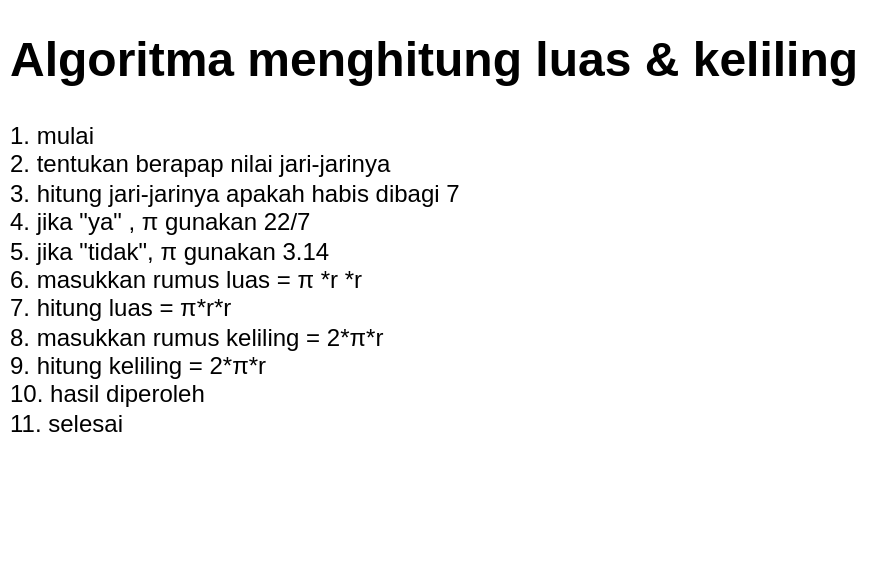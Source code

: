 <mxfile version="22.0.6" type="device" pages="4">
  <diagram name="week1-tugas3" id="I2Jp_I9GkwE_dufN5DpQ">
    <mxGraphModel dx="1026" dy="592" grid="1" gridSize="10" guides="1" tooltips="1" connect="1" arrows="1" fold="1" page="1" pageScale="1" pageWidth="850" pageHeight="1100" math="0" shadow="0">
      <root>
        <mxCell id="0" />
        <mxCell id="1" parent="0" />
        <mxCell id="ovLBWK_UYbhCwVlvZcoD-4" value="&lt;h1&gt;Algoritma menghitung luas &amp;amp; keliling&lt;/h1&gt;&lt;p&gt;1. mulai&lt;br&gt;2. tentukan berapap nilai jari-jarinya&lt;br&gt;3. hitung jari-jarinya apakah habis dibagi 7&lt;br&gt;4. jika &quot;ya&quot; , π gunakan 22/7&lt;br&gt;5. jika &quot;tidak&quot;, π gunakan 3.14&lt;br&gt;6. masukkan rumus luas = π&amp;nbsp;*r *r&lt;br&gt;7. hitung luas =&amp;nbsp;π*r*r&lt;br&gt;8. masukkan rumus keliling = 2*π*r&lt;br&gt;9. hitung keliling = 2*π*r&lt;br style=&quot;border-color: var(--border-color);&quot;&gt;10. hasil diperoleh&lt;br&gt;11. selesai&lt;/p&gt;" style="text;html=1;strokeColor=none;fillColor=none;spacing=5;spacingTop=-20;whiteSpace=wrap;overflow=hidden;rounded=0;align=left;" parent="1" vertex="1">
          <mxGeometry x="10" y="40" width="440" height="270" as="geometry" />
        </mxCell>
      </root>
    </mxGraphModel>
  </diagram>
  <diagram id="crfZBEmvEqeq4OCFaLNS" name="week1-tugas4">
    <mxGraphModel dx="1026" dy="592" grid="1" gridSize="10" guides="1" tooltips="1" connect="1" arrows="1" fold="1" page="1" pageScale="1" pageWidth="850" pageHeight="1100" math="0" shadow="0">
      <root>
        <mxCell id="0" />
        <mxCell id="1" parent="0" />
        <mxCell id="LpyuzkwCJ_j6rOxvouOG-1" value="&lt;h1&gt;Algoritma nilai terbesar&lt;/h1&gt;&lt;p&gt;1. mulai&lt;br&gt;2. input nilai A&lt;br&gt;3. input nilai B&lt;br&gt;4. cek apakah nilai A lebih besar dari B&lt;br&gt;5. jika &quot;ya&quot;, A nilai terbesa&lt;br&gt;6. jika &quot;tidak&quot;, B nilai terbesar&lt;br&gt;7. output&lt;br&gt;&lt;span style=&quot;background-color: initial;&quot;&gt;8. selesai&lt;/span&gt;&lt;/p&gt;" style="text;html=1;strokeColor=none;fillColor=none;spacing=5;spacingTop=-20;whiteSpace=wrap;overflow=hidden;rounded=0;align=left;" vertex="1" parent="1">
          <mxGeometry x="10" y="40" width="440" height="270" as="geometry" />
        </mxCell>
        <mxCell id="Vg5thXAGkSqZ0HJJVEAq-1" value="&lt;h1&gt;Algoritma bilangan ganjil, genap&lt;/h1&gt;&lt;p&gt;1. mulai&lt;br&gt;2. input nilai A&lt;br&gt;3. cek apakah nilai A mod 2 adalah 0&lt;br&gt;4. jika &quot;ya&quot; maka Genap&lt;br&gt;5. jika &quot;tidak&quot; maka Ganjil&lt;br&gt;6. output&lt;br&gt;&lt;span style=&quot;background-color: initial;&quot;&gt;7. selesai&lt;/span&gt;&lt;/p&gt;" style="text;html=1;strokeColor=none;fillColor=none;spacing=5;spacingTop=-20;whiteSpace=wrap;overflow=hidden;rounded=0;align=left;" vertex="1" parent="1">
          <mxGeometry x="10" y="260" width="440" height="270" as="geometry" />
        </mxCell>
      </root>
    </mxGraphModel>
  </diagram>
  <diagram id="qS8Llo1jMWee3qqswW7-" name="week1-tugas5">
    <mxGraphModel dx="1865" dy="1076" grid="1" gridSize="10" guides="1" tooltips="1" connect="1" arrows="1" fold="1" page="1" pageScale="1" pageWidth="850" pageHeight="1100" math="0" shadow="0">
      <root>
        <mxCell id="0" />
        <mxCell id="1" parent="0" />
        <mxCell id="pU9rmLKFPEReO-L5HPK--1" value="&lt;h1&gt;&lt;span style=&quot;background-color: initial;&quot;&gt;Flowchart Menghitung luas keliling lingkaran&lt;/span&gt;&lt;/h1&gt;" style="text;html=1;strokeColor=none;fillColor=none;spacing=5;spacingTop=-20;whiteSpace=wrap;overflow=hidden;rounded=0;align=left;" vertex="1" parent="1">
          <mxGeometry x="10" y="30" width="440" height="70" as="geometry" />
        </mxCell>
        <mxCell id="X_49hKTEvYCafpOCTrvQ-2" style="edgeStyle=orthogonalEdgeStyle;rounded=0;orthogonalLoop=1;jettySize=auto;html=1;entryX=0;entryY=0.5;entryDx=0;entryDy=0;" edge="1" parent="1" source="cNGiHUYoPYiL1YvAZOG0-1" target="cNGiHUYoPYiL1YvAZOG0-2">
          <mxGeometry relative="1" as="geometry" />
        </mxCell>
        <mxCell id="cNGiHUYoPYiL1YvAZOG0-1" value="Start" style="ellipse;whiteSpace=wrap;html=1;" vertex="1" parent="1">
          <mxGeometry x="40" y="160" width="120" height="80" as="geometry" />
        </mxCell>
        <mxCell id="X_49hKTEvYCafpOCTrvQ-4" style="edgeStyle=orthogonalEdgeStyle;rounded=0;orthogonalLoop=1;jettySize=auto;html=1;entryX=0;entryY=0.5;entryDx=0;entryDy=0;" edge="1" parent="1" source="cNGiHUYoPYiL1YvAZOG0-2" target="xH74okcTc4ahHGkiLP3Y-1">
          <mxGeometry relative="1" as="geometry" />
        </mxCell>
        <mxCell id="cNGiHUYoPYiL1YvAZOG0-2" value="Input r" style="shape=parallelogram;perimeter=parallelogramPerimeter;whiteSpace=wrap;html=1;fixedSize=1;" vertex="1" parent="1">
          <mxGeometry x="190" y="170" width="120" height="60" as="geometry" />
        </mxCell>
        <mxCell id="X_49hKTEvYCafpOCTrvQ-5" style="edgeStyle=orthogonalEdgeStyle;rounded=0;orthogonalLoop=1;jettySize=auto;html=1;" edge="1" parent="1" source="xH74okcTc4ahHGkiLP3Y-1" target="cNGiHUYoPYiL1YvAZOG0-2">
          <mxGeometry relative="1" as="geometry">
            <mxPoint x="240" y="270" as="targetPoint" />
            <Array as="points">
              <mxPoint x="405" y="270" />
              <mxPoint x="250" y="270" />
            </Array>
          </mxGeometry>
        </mxCell>
        <mxCell id="X_49hKTEvYCafpOCTrvQ-6" style="edgeStyle=orthogonalEdgeStyle;rounded=0;orthogonalLoop=1;jettySize=auto;html=1;entryX=0;entryY=0.5;entryDx=0;entryDy=0;" edge="1" parent="1" source="xH74okcTc4ahHGkiLP3Y-1" target="X_49hKTEvYCafpOCTrvQ-1">
          <mxGeometry relative="1" as="geometry" />
        </mxCell>
        <mxCell id="xH74okcTc4ahHGkiLP3Y-1" value="jika r adalah &lt;br&gt;angka ?" style="rhombus;whiteSpace=wrap;html=1;" vertex="1" parent="1">
          <mxGeometry x="350" y="150" width="110" height="100" as="geometry" />
        </mxCell>
        <mxCell id="xH74okcTc4ahHGkiLP3Y-6" value="False" style="text;html=1;align=center;verticalAlign=middle;resizable=0;points=[];autosize=1;strokeColor=none;fillColor=none;" vertex="1" parent="1">
          <mxGeometry x="300" y="240" width="50" height="30" as="geometry" />
        </mxCell>
        <mxCell id="cuD5Fusg0GQWyay1oO8U-2" style="edgeStyle=orthogonalEdgeStyle;rounded=0;orthogonalLoop=1;jettySize=auto;html=1;entryX=0;entryY=0.5;entryDx=0;entryDy=0;" edge="1" parent="1" source="xH74okcTc4ahHGkiLP3Y-7" target="cuD5Fusg0GQWyay1oO8U-1">
          <mxGeometry relative="1" as="geometry" />
        </mxCell>
        <mxCell id="xH74okcTc4ahHGkiLP3Y-7" value="π = 22/7" style="rounded=0;whiteSpace=wrap;html=1;" vertex="1" parent="1">
          <mxGeometry x="700" y="170" width="120" height="60" as="geometry" />
        </mxCell>
        <mxCell id="qZhBmp2v0UFMCcOQjx7O-3" style="edgeStyle=orthogonalEdgeStyle;rounded=0;orthogonalLoop=1;jettySize=auto;html=1;entryX=0.5;entryY=0;entryDx=0;entryDy=0;" edge="1" parent="1" source="X_49hKTEvYCafpOCTrvQ-1" target="qZhBmp2v0UFMCcOQjx7O-2">
          <mxGeometry relative="1" as="geometry" />
        </mxCell>
        <mxCell id="qZhBmp2v0UFMCcOQjx7O-4" style="edgeStyle=orthogonalEdgeStyle;rounded=0;orthogonalLoop=1;jettySize=auto;html=1;entryX=0;entryY=0.5;entryDx=0;entryDy=0;" edge="1" parent="1" source="X_49hKTEvYCafpOCTrvQ-1" target="xH74okcTc4ahHGkiLP3Y-7">
          <mxGeometry relative="1" as="geometry" />
        </mxCell>
        <mxCell id="X_49hKTEvYCafpOCTrvQ-1" value="apakah r habis &lt;br&gt;di bagi 7 ?" style="rhombus;whiteSpace=wrap;html=1;" vertex="1" parent="1">
          <mxGeometry x="520" y="150" width="110" height="100" as="geometry" />
        </mxCell>
        <mxCell id="X_49hKTEvYCafpOCTrvQ-8" value="True" style="text;html=1;align=center;verticalAlign=middle;resizable=0;points=[];autosize=1;strokeColor=none;fillColor=none;" vertex="1" parent="1">
          <mxGeometry x="460" y="170" width="50" height="30" as="geometry" />
        </mxCell>
        <mxCell id="cuD5Fusg0GQWyay1oO8U-3" style="edgeStyle=orthogonalEdgeStyle;rounded=0;orthogonalLoop=1;jettySize=auto;html=1;entryX=0.5;entryY=1;entryDx=0;entryDy=0;" edge="1" parent="1" source="qZhBmp2v0UFMCcOQjx7O-2" target="cuD5Fusg0GQWyay1oO8U-1">
          <mxGeometry relative="1" as="geometry" />
        </mxCell>
        <mxCell id="qZhBmp2v0UFMCcOQjx7O-2" value="π = 3.14" style="rounded=0;whiteSpace=wrap;html=1;" vertex="1" parent="1">
          <mxGeometry x="515" y="310" width="120" height="60" as="geometry" />
        </mxCell>
        <mxCell id="qZhBmp2v0UFMCcOQjx7O-5" value="True" style="text;html=1;align=center;verticalAlign=middle;resizable=0;points=[];autosize=1;strokeColor=none;fillColor=none;" vertex="1" parent="1">
          <mxGeometry x="635" y="170" width="50" height="30" as="geometry" />
        </mxCell>
        <mxCell id="qZhBmp2v0UFMCcOQjx7O-6" value="False" style="text;html=1;align=center;verticalAlign=middle;resizable=0;points=[];autosize=1;strokeColor=none;fillColor=none;" vertex="1" parent="1">
          <mxGeometry x="530" y="260" width="50" height="30" as="geometry" />
        </mxCell>
        <mxCell id="plD56gvkx0ELsDmK5FUR-2" style="edgeStyle=orthogonalEdgeStyle;rounded=0;orthogonalLoop=1;jettySize=auto;html=1;entryX=0;entryY=0.5;entryDx=0;entryDy=0;" edge="1" parent="1" source="cuD5Fusg0GQWyay1oO8U-1" target="plD56gvkx0ELsDmK5FUR-1">
          <mxGeometry relative="1" as="geometry" />
        </mxCell>
        <mxCell id="cuD5Fusg0GQWyay1oO8U-1" value="L = π * r * r" style="rounded=0;whiteSpace=wrap;html=1;" vertex="1" parent="1">
          <mxGeometry x="860" y="170" width="120" height="60" as="geometry" />
        </mxCell>
        <mxCell id="-Gl3247wAfv9zZ2IjYrN-3" style="edgeStyle=orthogonalEdgeStyle;rounded=0;orthogonalLoop=1;jettySize=auto;html=1;" edge="1" parent="1" source="plD56gvkx0ELsDmK5FUR-1">
          <mxGeometry relative="1" as="geometry">
            <mxPoint x="1190" y="200" as="targetPoint" />
          </mxGeometry>
        </mxCell>
        <mxCell id="plD56gvkx0ELsDmK5FUR-1" value="K = 2 * π * r&amp;nbsp;" style="rounded=0;whiteSpace=wrap;html=1;" vertex="1" parent="1">
          <mxGeometry x="1020" y="170" width="120" height="60" as="geometry" />
        </mxCell>
        <mxCell id="-Gl3247wAfv9zZ2IjYrN-5" style="edgeStyle=orthogonalEdgeStyle;rounded=0;orthogonalLoop=1;jettySize=auto;html=1;entryX=0;entryY=0.5;entryDx=0;entryDy=0;" edge="1" parent="1" source="-Gl3247wAfv9zZ2IjYrN-1" target="-Gl3247wAfv9zZ2IjYrN-4">
          <mxGeometry relative="1" as="geometry" />
        </mxCell>
        <mxCell id="-Gl3247wAfv9zZ2IjYrN-1" value="Output &lt;br&gt;luas &amp;amp; keliling" style="shape=parallelogram;perimeter=parallelogramPerimeter;whiteSpace=wrap;html=1;fixedSize=1;" vertex="1" parent="1">
          <mxGeometry x="1180" y="170" width="120" height="60" as="geometry" />
        </mxCell>
        <mxCell id="-Gl3247wAfv9zZ2IjYrN-4" value="Selesai" style="ellipse;whiteSpace=wrap;html=1;" vertex="1" parent="1">
          <mxGeometry x="1330" y="160" width="120" height="80" as="geometry" />
        </mxCell>
        <mxCell id="-Gl3247wAfv9zZ2IjYrN-6" value="&lt;h1&gt;&lt;span style=&quot;background-color: initial;&quot;&gt;Flowchart Menghitung luas permukaan dadu&lt;/span&gt;&lt;/h1&gt;" style="text;html=1;strokeColor=none;fillColor=none;spacing=5;spacingTop=-20;whiteSpace=wrap;overflow=hidden;rounded=0;align=left;" vertex="1" parent="1">
          <mxGeometry x="10" y="500" width="440" height="70" as="geometry" />
        </mxCell>
        <mxCell id="-Gl3247wAfv9zZ2IjYrN-10" style="edgeStyle=orthogonalEdgeStyle;rounded=0;orthogonalLoop=1;jettySize=auto;html=1;entryX=0;entryY=0.5;entryDx=0;entryDy=0;" edge="1" parent="1" source="-Gl3247wAfv9zZ2IjYrN-7" target="-Gl3247wAfv9zZ2IjYrN-8">
          <mxGeometry relative="1" as="geometry" />
        </mxCell>
        <mxCell id="-Gl3247wAfv9zZ2IjYrN-7" value="Start" style="ellipse;whiteSpace=wrap;html=1;" vertex="1" parent="1">
          <mxGeometry x="20" y="600" width="120" height="80" as="geometry" />
        </mxCell>
        <mxCell id="-Gl3247wAfv9zZ2IjYrN-11" style="edgeStyle=orthogonalEdgeStyle;rounded=0;orthogonalLoop=1;jettySize=auto;html=1;entryX=0;entryY=0.5;entryDx=0;entryDy=0;" edge="1" parent="1" source="-Gl3247wAfv9zZ2IjYrN-8" target="-Gl3247wAfv9zZ2IjYrN-9">
          <mxGeometry relative="1" as="geometry" />
        </mxCell>
        <mxCell id="-Gl3247wAfv9zZ2IjYrN-8" value="Input s" style="shape=parallelogram;perimeter=parallelogramPerimeter;whiteSpace=wrap;html=1;fixedSize=1;" vertex="1" parent="1">
          <mxGeometry x="180" y="610" width="120" height="60" as="geometry" />
        </mxCell>
        <mxCell id="-Gl3247wAfv9zZ2IjYrN-12" style="edgeStyle=orthogonalEdgeStyle;rounded=0;orthogonalLoop=1;jettySize=auto;html=1;entryX=0.5;entryY=1;entryDx=0;entryDy=0;" edge="1" parent="1" source="-Gl3247wAfv9zZ2IjYrN-9" target="-Gl3247wAfv9zZ2IjYrN-8">
          <mxGeometry relative="1" as="geometry">
            <mxPoint x="400" y="851.333" as="targetPoint" />
            <Array as="points">
              <mxPoint x="405" y="720" />
              <mxPoint x="240" y="720" />
            </Array>
          </mxGeometry>
        </mxCell>
        <mxCell id="-Gl3247wAfv9zZ2IjYrN-18" style="edgeStyle=orthogonalEdgeStyle;rounded=0;orthogonalLoop=1;jettySize=auto;html=1;entryX=0;entryY=0.5;entryDx=0;entryDy=0;" edge="1" parent="1" source="-Gl3247wAfv9zZ2IjYrN-9" target="-Gl3247wAfv9zZ2IjYrN-17">
          <mxGeometry relative="1" as="geometry" />
        </mxCell>
        <mxCell id="-Gl3247wAfv9zZ2IjYrN-9" value="jika s adalah &lt;br&gt;angka ?" style="rhombus;whiteSpace=wrap;html=1;" vertex="1" parent="1">
          <mxGeometry x="350" y="590" width="110" height="100" as="geometry" />
        </mxCell>
        <mxCell id="-Gl3247wAfv9zZ2IjYrN-13" value="False" style="text;html=1;align=center;verticalAlign=middle;resizable=0;points=[];autosize=1;strokeColor=none;fillColor=none;" vertex="1" parent="1">
          <mxGeometry x="290" y="690" width="50" height="30" as="geometry" />
        </mxCell>
        <mxCell id="-Gl3247wAfv9zZ2IjYrN-16" style="edgeStyle=orthogonalEdgeStyle;rounded=0;orthogonalLoop=1;jettySize=auto;html=1;entryX=0;entryY=0.5;entryDx=0;entryDy=0;" edge="1" parent="1" source="-Gl3247wAfv9zZ2IjYrN-14" target="-Gl3247wAfv9zZ2IjYrN-15">
          <mxGeometry relative="1" as="geometry" />
        </mxCell>
        <mxCell id="-Gl3247wAfv9zZ2IjYrN-14" value="Output &lt;br&gt;luas" style="shape=parallelogram;perimeter=parallelogramPerimeter;whiteSpace=wrap;html=1;fixedSize=1;" vertex="1" parent="1">
          <mxGeometry x="700" y="610" width="120" height="60" as="geometry" />
        </mxCell>
        <mxCell id="-Gl3247wAfv9zZ2IjYrN-15" value="Selesai" style="ellipse;whiteSpace=wrap;html=1;" vertex="1" parent="1">
          <mxGeometry x="870" y="600" width="120" height="80" as="geometry" />
        </mxCell>
        <mxCell id="-Gl3247wAfv9zZ2IjYrN-19" style="edgeStyle=orthogonalEdgeStyle;rounded=0;orthogonalLoop=1;jettySize=auto;html=1;entryX=0;entryY=0.5;entryDx=0;entryDy=0;" edge="1" parent="1" source="-Gl3247wAfv9zZ2IjYrN-17" target="-Gl3247wAfv9zZ2IjYrN-14">
          <mxGeometry relative="1" as="geometry" />
        </mxCell>
        <mxCell id="-Gl3247wAfv9zZ2IjYrN-17" value="L = 6 * s * s" style="rounded=0;whiteSpace=wrap;html=1;" vertex="1" parent="1">
          <mxGeometry x="530" y="610" width="120" height="60" as="geometry" />
        </mxCell>
        <mxCell id="-Gl3247wAfv9zZ2IjYrN-20" value="True" style="text;html=1;align=center;verticalAlign=middle;resizable=0;points=[];autosize=1;strokeColor=none;fillColor=none;" vertex="1" parent="1">
          <mxGeometry x="465" y="610" width="50" height="30" as="geometry" />
        </mxCell>
      </root>
    </mxGraphModel>
  </diagram>
  <diagram id="pGqTIwUK0XFJYQweKyKS" name="week1-tugas6">
    <mxGraphModel dx="1026" dy="592" grid="1" gridSize="10" guides="1" tooltips="1" connect="1" arrows="1" fold="1" page="1" pageScale="1" pageWidth="850" pageHeight="1100" math="0" shadow="0">
      <root>
        <mxCell id="0" />
        <mxCell id="1" parent="0" />
      </root>
    </mxGraphModel>
  </diagram>
</mxfile>
